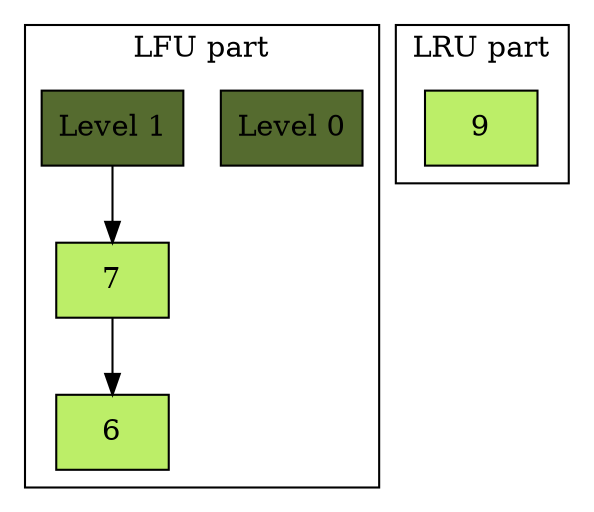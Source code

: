 digraph {
    subgraph cluster_lfu {
        node [shape=record, fillcolor = darkolivegreen2, style = filled ]
        label = "LFU part";
        Level_0[ fillcolor = darkolivegreen, label = "Level 0"] 
        Level_1[ fillcolor = darkolivegreen, label = "Level 1"] 
        7 [ label = " 7 "] 
        6 [ label = " 6 "] 
        7 -> 6; 
        Level_1 -> 7; 

    }
    subgraph cluster_lru {
        node [shape=record, fillcolor = darkolivegreen2, style = filled ]
        label = "LRU part";
        9 [ label = " 9 "] 
    }

}